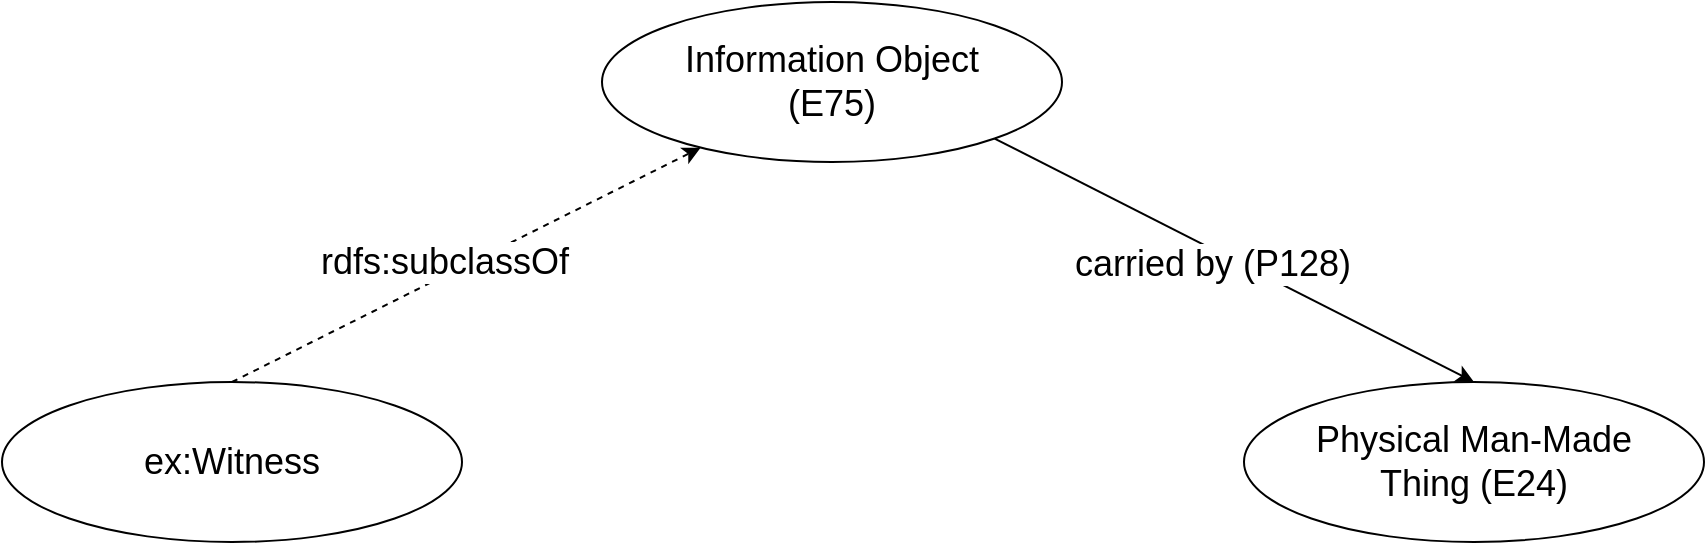 <mxfile version="10.7.3" type="device"><diagram id="n_KbEsfEifLE3BEBVvPz" name="Page-1"><mxGraphModel dx="1327" dy="827" grid="1" gridSize="10" guides="1" tooltips="1" connect="1" arrows="1" fold="1" page="1" pageScale="1" pageWidth="850" pageHeight="1100" math="0" shadow="0"><root><mxCell id="0"/><mxCell id="1" parent="0"/><mxCell id="oVDl6unj4GUg6fUm1SjZ-1" value="&lt;span style=&quot;font-size: 18px&quot;&gt;ex:Witness&lt;/span&gt;&lt;br&gt;" style="ellipse;whiteSpace=wrap;html=1;" parent="1" vertex="1"><mxGeometry x="30" y="300" width="230" height="80" as="geometry"/></mxCell><mxCell id="oVDl6unj4GUg6fUm1SjZ-2" value="&lt;span style=&quot;font-size: 18px&quot;&gt;Information Object&lt;br&gt;(E75)&lt;/span&gt;&lt;br&gt;" style="ellipse;whiteSpace=wrap;html=1;" parent="1" vertex="1"><mxGeometry x="330" y="110" width="230" height="80" as="geometry"/></mxCell><mxCell id="oVDl6unj4GUg6fUm1SjZ-3" value="&lt;span style=&quot;font-size: 18px&quot;&gt;Physical Man-Made&lt;br&gt;Thing (E24)&lt;/span&gt;" style="ellipse;whiteSpace=wrap;html=1;" parent="1" vertex="1"><mxGeometry x="651" y="300" width="230" height="80" as="geometry"/></mxCell><mxCell id="oVDl6unj4GUg6fUm1SjZ-4" value="" style="endArrow=classic;html=1;exitX=0.5;exitY=0;exitDx=0;exitDy=0;dashed=1;" parent="1" source="oVDl6unj4GUg6fUm1SjZ-1" target="oVDl6unj4GUg6fUm1SjZ-2" edge="1"><mxGeometry width="50" height="50" relative="1" as="geometry"><mxPoint x="30" y="550" as="sourcePoint"/><mxPoint x="80" y="500" as="targetPoint"/></mxGeometry></mxCell><mxCell id="oVDl6unj4GUg6fUm1SjZ-5" value="&lt;font style=&quot;font-size: 18px&quot;&gt;rdfs:subclassOf&lt;/font&gt;" style="text;html=1;resizable=0;points=[];align=center;verticalAlign=middle;labelBackgroundColor=#ffffff;" parent="oVDl6unj4GUg6fUm1SjZ-4" vertex="1" connectable="0"><mxGeometry x="0.156" y="-1" relative="1" as="geometry"><mxPoint x="-30.5" y="6.5" as="offset"/></mxGeometry></mxCell><mxCell id="oVDl6unj4GUg6fUm1SjZ-6" value="" style="endArrow=classic;html=1;entryX=0.5;entryY=0;entryDx=0;entryDy=0;exitX=1;exitY=1;exitDx=0;exitDy=0;" parent="1" source="oVDl6unj4GUg6fUm1SjZ-2" target="oVDl6unj4GUg6fUm1SjZ-3" edge="1"><mxGeometry width="50" height="50" relative="1" as="geometry"><mxPoint x="650" y="350" as="sourcePoint"/><mxPoint x="80" y="390" as="targetPoint"/></mxGeometry></mxCell><mxCell id="oVDl6unj4GUg6fUm1SjZ-7" value="&lt;font style=&quot;font-size: 18px&quot;&gt;carried by (P128)&lt;/font&gt;&lt;br&gt;" style="text;html=1;resizable=0;points=[];align=center;verticalAlign=middle;labelBackgroundColor=#ffffff;" parent="oVDl6unj4GUg6fUm1SjZ-6" vertex="1" connectable="0"><mxGeometry x="-0.207" y="3" relative="1" as="geometry"><mxPoint x="12.5" y="16.5" as="offset"/></mxGeometry></mxCell></root></mxGraphModel></diagram></mxfile>